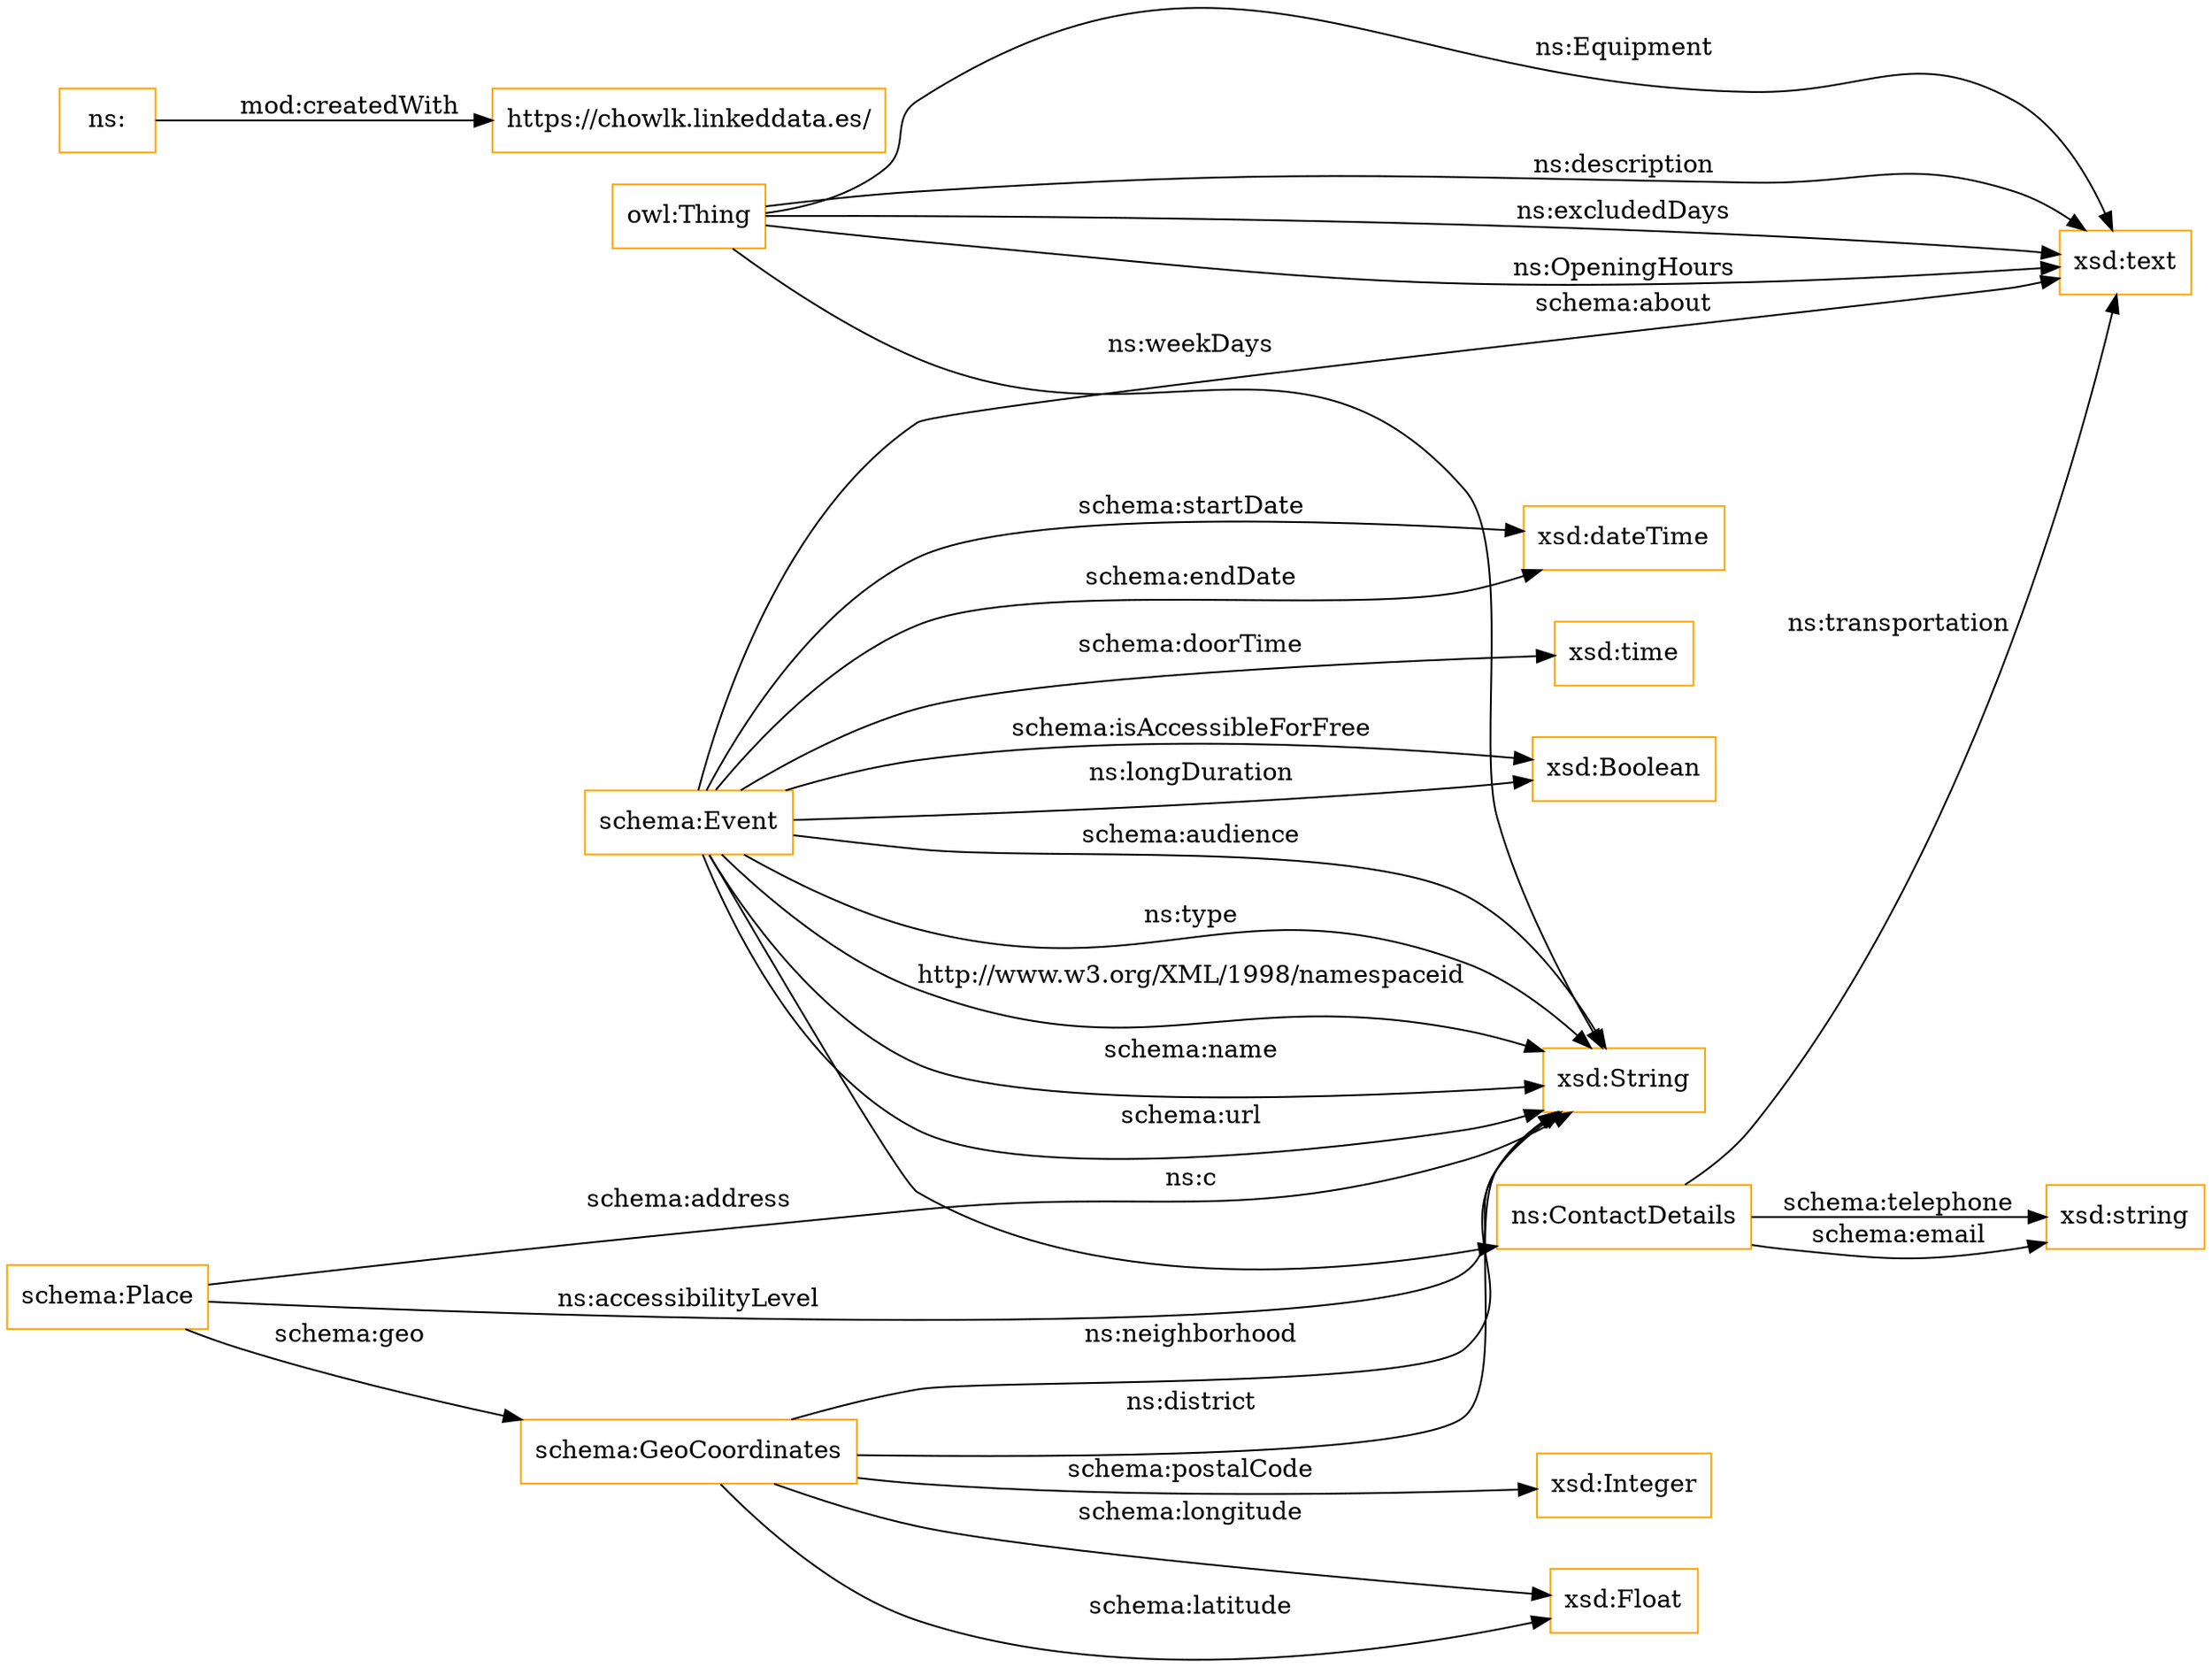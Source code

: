 digraph ar2dtool_diagram { 
rankdir=LR;
size="1501"
node [shape = rectangle, color="orange"]; "schema:Event" "schema:Place" "schema:GeoCoordinates" "ns:ContactDetails" ; /*classes style*/
	"ns:" -> "https://chowlk.linkeddata.es/" [ label = "mod:createdWith" ];
	"schema:Event" -> "xsd:dateTime" [ label = "schema:startDate" ];
	"schema:Event" -> "xsd:dateTime" [ label = "schema:endDate" ];
	"schema:GeoCoordinates" -> "xsd:Integer" [ label = "schema:postalCode" ];
	"owl:Thing" -> "xsd:String" [ label = "ns:weekDays" ];
	"schema:GeoCoordinates" -> "xsd:String" [ label = "ns:district" ];
	"schema:Event" -> "xsd:String" [ label = "http://www.w3.org/XML/1998/namespaceid" ];
	"schema:Place" -> "xsd:String" [ label = "ns:accessibilityLevel" ];
	"schema:Event" -> "xsd:String" [ label = "schema:name" ];
	"schema:Event" -> "xsd:String" [ label = "schema:url" ];
	"schema:Event" -> "xsd:Boolean" [ label = "ns:longDuration" ];
	"owl:Thing" -> "xsd:text" [ label = "ns:OpeningHours" ];
	"schema:GeoCoordinates" -> "xsd:String" [ label = "ns:neighborhood" ];
	"ns:ContactDetails" -> "xsd:text" [ label = "ns:transportation" ];
	"schema:Event" -> "xsd:time" [ label = "schema:doorTime" ];
	"schema:GeoCoordinates" -> "xsd:Float" [ label = "schema:longitude" ];
	"schema:Place" -> "xsd:String" [ label = "schema:address" ];
	"owl:Thing" -> "xsd:text" [ label = "ns:Equipment" ];
	"ns:ContactDetails" -> "xsd:string" [ label = "schema:email" ];
	"owl:Thing" -> "xsd:text" [ label = "ns:description" ];
	"schema:Event" -> "ns:ContactDetails" [ label = "ns:c" ];
	"schema:Event" -> "xsd:Boolean" [ label = "schema:isAccessibleForFree" ];
	"schema:GeoCoordinates" -> "xsd:Float" [ label = "schema:latitude" ];
	"schema:Event" -> "xsd:String" [ label = "schema:audience" ];
	"owl:Thing" -> "xsd:text" [ label = "ns:excludedDays" ];
	"schema:Event" -> "xsd:String" [ label = "ns:type" ];
	"schema:Place" -> "schema:GeoCoordinates" [ label = "schema:geo" ];
	"ns:ContactDetails" -> "xsd:string" [ label = "schema:telephone" ];
	"schema:Event" -> "xsd:text" [ label = "schema:about" ];

}
